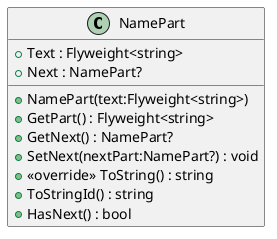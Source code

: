 @startuml
class NamePart {
    + Text : Flyweight<string>
    + Next : NamePart?
    + NamePart(text:Flyweight<string>)
    + GetPart() : Flyweight<string>
    + GetNext() : NamePart?
    + SetNext(nextPart:NamePart?) : void
    + <<override>> ToString() : string
    + ToStringId() : string
    + HasNext() : bool
}
@enduml

